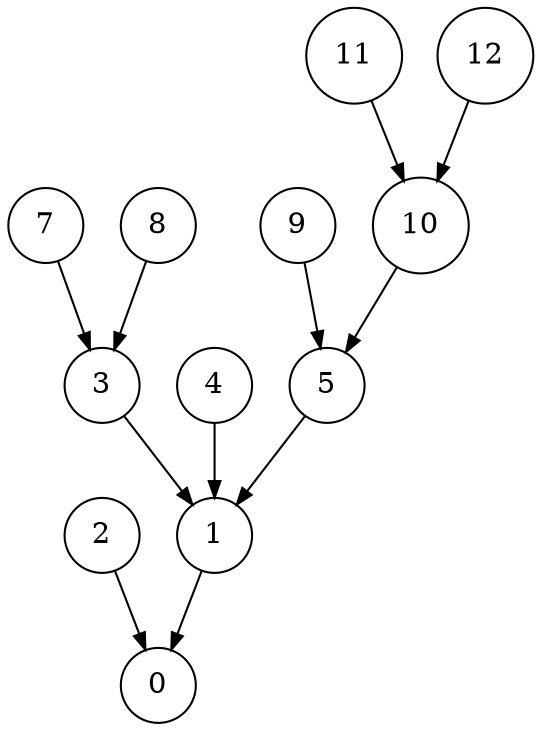 digraph DG {
  node [shape=circle];
  edge [arrowsize=0.8];
"1" -> "0"
"2" -> "0"
"3" -> "1"
"4" -> "1"
"5" -> "1"
"7" -> "3"
"8" -> "3"
"9" -> "5"
"10" -> "5"
"11" -> "10"
"12" -> "10"
}
